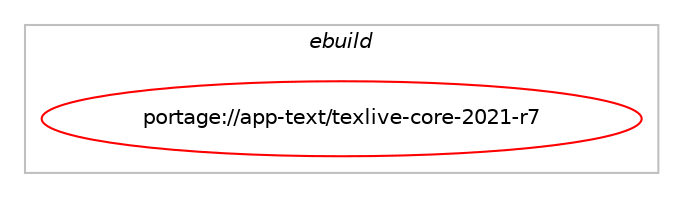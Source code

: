 digraph prolog {

# *************
# Graph options
# *************

newrank=true;
concentrate=true;
compound=true;
graph [rankdir=LR,fontname=Helvetica,fontsize=10,ranksep=1.5];#, ranksep=2.5, nodesep=0.2];
edge  [arrowhead=vee];
node  [fontname=Helvetica,fontsize=10];

# **********
# The ebuild
# **********

subgraph cluster_leftcol {
color=gray;
label=<<i>ebuild</i>>;
id [label="portage://app-text/texlive-core-2021-r7", color=red, width=4, href="../app-text/texlive-core-2021-r7.svg"];
}

# ****************
# The dependencies
# ****************

subgraph cluster_midcol {
color=gray;
label=<<i>dependencies</i>>;
subgraph cluster_compile {
fillcolor="#eeeeee";
style=filled;
label=<<i>compile</i>>;
# *** BEGIN UNKNOWN DEPENDENCY TYPE (TODO) ***
# id -> equal(use_conditional_group(positive,X,portage://app-text/texlive-core-2021-r7,[package_dependency(portage://app-text/texlive-core-2021-r7,install,no,x11-libs,libX11,none,[,,],[],[]),package_dependency(portage://app-text/texlive-core-2021-r7,install,no,x11-libs,libXmu,none,[,,],[],[])]))
# *** END UNKNOWN DEPENDENCY TYPE (TODO) ***

# *** BEGIN UNKNOWN DEPENDENCY TYPE (TODO) ***
# id -> equal(use_conditional_group(positive,xetex,portage://app-text/texlive-core-2021-r7,[package_dependency(portage://app-text/texlive-core-2021-r7,install,no,app-text,teckit,greaterequal,[2.5.3,,,2.5.3],[],[]),package_dependency(portage://app-text/texlive-core-2021-r7,install,no,media-libs,fontconfig,none,[,,],[],[])]))
# *** END UNKNOWN DEPENDENCY TYPE (TODO) ***

# *** BEGIN UNKNOWN DEPENDENCY TYPE (TODO) ***
# id -> equal(use_conditional_group(positive,xindy,portage://app-text/texlive-core-2021-r7,[package_dependency(portage://app-text/texlive-core-2021-r7,install,no,dev-lisp,clisp,none,[,,],any_same_slot,[])]))
# *** END UNKNOWN DEPENDENCY TYPE (TODO) ***

# *** BEGIN UNKNOWN DEPENDENCY TYPE (TODO) ***
# id -> equal(package_dependency(portage://app-text/texlive-core-2021-r7,install,no,app-text,libpaper,none,[,,],any_same_slot,[]))
# *** END UNKNOWN DEPENDENCY TYPE (TODO) ***

# *** BEGIN UNKNOWN DEPENDENCY TYPE (TODO) ***
# id -> equal(package_dependency(portage://app-text/texlive-core-2021-r7,install,no,dev-libs,gmp,none,[,,],any_same_slot,[]))
# *** END UNKNOWN DEPENDENCY TYPE (TODO) ***

# *** BEGIN UNKNOWN DEPENDENCY TYPE (TODO) ***
# id -> equal(package_dependency(portage://app-text/texlive-core-2021-r7,install,no,dev-libs,icu,greaterequal,[50,,,50],any_same_slot,[]))
# *** END UNKNOWN DEPENDENCY TYPE (TODO) ***

# *** BEGIN UNKNOWN DEPENDENCY TYPE (TODO) ***
# id -> equal(package_dependency(portage://app-text/texlive-core-2021-r7,install,no,dev-libs,kpathsea,greaterequal,[6.3.2,,,6.3.2],any_same_slot,[]))
# *** END UNKNOWN DEPENDENCY TYPE (TODO) ***

# *** BEGIN UNKNOWN DEPENDENCY TYPE (TODO) ***
# id -> equal(package_dependency(portage://app-text/texlive-core-2021-r7,install,no,dev-libs,mpfr,none,[,,],any_same_slot,[]))
# *** END UNKNOWN DEPENDENCY TYPE (TODO) ***

# *** BEGIN UNKNOWN DEPENDENCY TYPE (TODO) ***
# id -> equal(package_dependency(portage://app-text/texlive-core-2021-r7,install,no,dev-libs,ptexenc,greaterequal,[1.3.8,,,1.3.8],[],[]))
# *** END UNKNOWN DEPENDENCY TYPE (TODO) ***

# *** BEGIN UNKNOWN DEPENDENCY TYPE (TODO) ***
# id -> equal(package_dependency(portage://app-text/texlive-core-2021-r7,install,no,dev-libs,zziplib,none,[,,],any_same_slot,[]))
# *** END UNKNOWN DEPENDENCY TYPE (TODO) ***

# *** BEGIN UNKNOWN DEPENDENCY TYPE (TODO) ***
# id -> equal(package_dependency(portage://app-text/texlive-core-2021-r7,install,no,media-gfx,graphite2,none,[,,],[],[]))
# *** END UNKNOWN DEPENDENCY TYPE (TODO) ***

# *** BEGIN UNKNOWN DEPENDENCY TYPE (TODO) ***
# id -> equal(package_dependency(portage://app-text/texlive-core-2021-r7,install,no,media-libs,freetype,none,[,,],[slot(2)],[]))
# *** END UNKNOWN DEPENDENCY TYPE (TODO) ***

# *** BEGIN UNKNOWN DEPENDENCY TYPE (TODO) ***
# id -> equal(package_dependency(portage://app-text/texlive-core-2021-r7,install,no,media-libs,gd,none,[,,],[],[use(enable(png),none)]))
# *** END UNKNOWN DEPENDENCY TYPE (TODO) ***

# *** BEGIN UNKNOWN DEPENDENCY TYPE (TODO) ***
# id -> equal(package_dependency(portage://app-text/texlive-core-2021-r7,install,no,media-libs,harfbuzz,greaterequal,[1.4.5,,,1.4.5],any_same_slot,[use(enable(icu),none),use(enable(graphite),none)]))
# *** END UNKNOWN DEPENDENCY TYPE (TODO) ***

# *** BEGIN UNKNOWN DEPENDENCY TYPE (TODO) ***
# id -> equal(package_dependency(portage://app-text/texlive-core-2021-r7,install,no,media-libs,libpng,greaterequal,[1.2.43,,-r2,1.2.43-r2],[slot(0),equal],[]))
# *** END UNKNOWN DEPENDENCY TYPE (TODO) ***

# *** BEGIN UNKNOWN DEPENDENCY TYPE (TODO) ***
# id -> equal(package_dependency(portage://app-text/texlive-core-2021-r7,install,no,sys-libs,zlib,none,[,,],[],[]))
# *** END UNKNOWN DEPENDENCY TYPE (TODO) ***

# *** BEGIN UNKNOWN DEPENDENCY TYPE (TODO) ***
# id -> equal(package_dependency(portage://app-text/texlive-core-2021-r7,install,no,x11-libs,cairo,greaterequal,[1.12,,,1.12],[],[]))
# *** END UNKNOWN DEPENDENCY TYPE (TODO) ***

# *** BEGIN UNKNOWN DEPENDENCY TYPE (TODO) ***
# id -> equal(package_dependency(portage://app-text/texlive-core-2021-r7,install,no,x11-libs,pixman,greaterequal,[0.18,,,0.18],[],[]))
# *** END UNKNOWN DEPENDENCY TYPE (TODO) ***

# *** BEGIN UNKNOWN DEPENDENCY TYPE (TODO) ***
# id -> equal(package_dependency(portage://app-text/texlive-core-2021-r7,install,weak,app-text,epspdf,none,[,,],[],[]))
# *** END UNKNOWN DEPENDENCY TYPE (TODO) ***

# *** BEGIN UNKNOWN DEPENDENCY TYPE (TODO) ***
# id -> equal(package_dependency(portage://app-text/texlive-core-2021-r7,install,weak,app-text,pdfjam,none,[,,],[],[]))
# *** END UNKNOWN DEPENDENCY TYPE (TODO) ***

}
subgraph cluster_compileandrun {
fillcolor="#eeeeee";
style=filled;
label=<<i>compile and run</i>>;
}
subgraph cluster_run {
fillcolor="#eeeeee";
style=filled;
label=<<i>run</i>>;
# *** BEGIN UNKNOWN DEPENDENCY TYPE (TODO) ***
# id -> equal(use_conditional_group(positive,X,portage://app-text/texlive-core-2021-r7,[package_dependency(portage://app-text/texlive-core-2021-r7,run,no,x11-libs,libX11,none,[,,],[],[]),package_dependency(portage://app-text/texlive-core-2021-r7,run,no,x11-libs,libXmu,none,[,,],[],[])]))
# *** END UNKNOWN DEPENDENCY TYPE (TODO) ***

# *** BEGIN UNKNOWN DEPENDENCY TYPE (TODO) ***
# id -> equal(use_conditional_group(positive,tk,portage://app-text/texlive-core-2021-r7,[package_dependency(portage://app-text/texlive-core-2021-r7,run,no,dev-lang,tk,none,[,,],[],[]),package_dependency(portage://app-text/texlive-core-2021-r7,run,no,dev-perl,Tk,none,[,,],[],[])]))
# *** END UNKNOWN DEPENDENCY TYPE (TODO) ***

# *** BEGIN UNKNOWN DEPENDENCY TYPE (TODO) ***
# id -> equal(use_conditional_group(positive,xetex,portage://app-text/texlive-core-2021-r7,[package_dependency(portage://app-text/texlive-core-2021-r7,run,no,app-text,teckit,greaterequal,[2.5.3,,,2.5.3],[],[]),package_dependency(portage://app-text/texlive-core-2021-r7,run,no,media-libs,fontconfig,none,[,,],[],[])]))
# *** END UNKNOWN DEPENDENCY TYPE (TODO) ***

# *** BEGIN UNKNOWN DEPENDENCY TYPE (TODO) ***
# id -> equal(use_conditional_group(positive,xindy,portage://app-text/texlive-core-2021-r7,[package_dependency(portage://app-text/texlive-core-2021-r7,run,no,dev-lisp,clisp,none,[,,],any_same_slot,[])]))
# *** END UNKNOWN DEPENDENCY TYPE (TODO) ***

# *** BEGIN UNKNOWN DEPENDENCY TYPE (TODO) ***
# id -> equal(package_dependency(portage://app-text/texlive-core-2021-r7,run,no,app-text,dvipsk,greaterequal,[5.997,,,5.997],[],[]))
# *** END UNKNOWN DEPENDENCY TYPE (TODO) ***

# *** BEGIN UNKNOWN DEPENDENCY TYPE (TODO) ***
# id -> equal(package_dependency(portage://app-text/texlive-core-2021-r7,run,no,app-text,libpaper,none,[,,],any_same_slot,[]))
# *** END UNKNOWN DEPENDENCY TYPE (TODO) ***

# *** BEGIN UNKNOWN DEPENDENCY TYPE (TODO) ***
# id -> equal(package_dependency(portage://app-text/texlive-core-2021-r7,run,no,app-text,ps2pkm,greaterequal,[1.8,,_p20170524,1.8_p20170524],[],[]))
# *** END UNKNOWN DEPENDENCY TYPE (TODO) ***

# *** BEGIN UNKNOWN DEPENDENCY TYPE (TODO) ***
# id -> equal(package_dependency(portage://app-text/texlive-core-2021-r7,run,no,dev-libs,gmp,none,[,,],any_same_slot,[]))
# *** END UNKNOWN DEPENDENCY TYPE (TODO) ***

# *** BEGIN UNKNOWN DEPENDENCY TYPE (TODO) ***
# id -> equal(package_dependency(portage://app-text/texlive-core-2021-r7,run,no,dev-libs,icu,greaterequal,[50,,,50],any_same_slot,[]))
# *** END UNKNOWN DEPENDENCY TYPE (TODO) ***

# *** BEGIN UNKNOWN DEPENDENCY TYPE (TODO) ***
# id -> equal(package_dependency(portage://app-text/texlive-core-2021-r7,run,no,dev-libs,kpathsea,greaterequal,[6.3.2,,,6.3.2],any_same_slot,[]))
# *** END UNKNOWN DEPENDENCY TYPE (TODO) ***

# *** BEGIN UNKNOWN DEPENDENCY TYPE (TODO) ***
# id -> equal(package_dependency(portage://app-text/texlive-core-2021-r7,run,no,dev-libs,mpfr,none,[,,],any_same_slot,[]))
# *** END UNKNOWN DEPENDENCY TYPE (TODO) ***

# *** BEGIN UNKNOWN DEPENDENCY TYPE (TODO) ***
# id -> equal(package_dependency(portage://app-text/texlive-core-2021-r7,run,no,dev-libs,ptexenc,greaterequal,[1.3.8,,,1.3.8],[],[]))
# *** END UNKNOWN DEPENDENCY TYPE (TODO) ***

# *** BEGIN UNKNOWN DEPENDENCY TYPE (TODO) ***
# id -> equal(package_dependency(portage://app-text/texlive-core-2021-r7,run,no,dev-libs,zziplib,none,[,,],any_same_slot,[]))
# *** END UNKNOWN DEPENDENCY TYPE (TODO) ***

# *** BEGIN UNKNOWN DEPENDENCY TYPE (TODO) ***
# id -> equal(package_dependency(portage://app-text/texlive-core-2021-r7,run,no,dev-perl,File-HomeDir,none,[,,],[],[]))
# *** END UNKNOWN DEPENDENCY TYPE (TODO) ***

# *** BEGIN UNKNOWN DEPENDENCY TYPE (TODO) ***
# id -> equal(package_dependency(portage://app-text/texlive-core-2021-r7,run,no,dev-perl,Log-Dispatch,none,[,,],[],[]))
# *** END UNKNOWN DEPENDENCY TYPE (TODO) ***

# *** BEGIN UNKNOWN DEPENDENCY TYPE (TODO) ***
# id -> equal(package_dependency(portage://app-text/texlive-core-2021-r7,run,no,dev-perl,Unicode-LineBreak,none,[,,],[],[]))
# *** END UNKNOWN DEPENDENCY TYPE (TODO) ***

# *** BEGIN UNKNOWN DEPENDENCY TYPE (TODO) ***
# id -> equal(package_dependency(portage://app-text/texlive-core-2021-r7,run,no,dev-perl,YAML-Tiny,none,[,,],[],[]))
# *** END UNKNOWN DEPENDENCY TYPE (TODO) ***

# *** BEGIN UNKNOWN DEPENDENCY TYPE (TODO) ***
# id -> equal(package_dependency(portage://app-text/texlive-core-2021-r7,run,no,dev-tex,bibtexu,greaterequal,[3.71,,_p20170524,3.71_p20170524],[],[]))
# *** END UNKNOWN DEPENDENCY TYPE (TODO) ***

# *** BEGIN UNKNOWN DEPENDENCY TYPE (TODO) ***
# id -> equal(package_dependency(portage://app-text/texlive-core-2021-r7,run,no,media-gfx,graphite2,none,[,,],[],[]))
# *** END UNKNOWN DEPENDENCY TYPE (TODO) ***

# *** BEGIN UNKNOWN DEPENDENCY TYPE (TODO) ***
# id -> equal(package_dependency(portage://app-text/texlive-core-2021-r7,run,no,media-libs,freetype,none,[,,],[slot(2)],[]))
# *** END UNKNOWN DEPENDENCY TYPE (TODO) ***

# *** BEGIN UNKNOWN DEPENDENCY TYPE (TODO) ***
# id -> equal(package_dependency(portage://app-text/texlive-core-2021-r7,run,no,media-libs,gd,none,[,,],[],[use(enable(png),none)]))
# *** END UNKNOWN DEPENDENCY TYPE (TODO) ***

# *** BEGIN UNKNOWN DEPENDENCY TYPE (TODO) ***
# id -> equal(package_dependency(portage://app-text/texlive-core-2021-r7,run,no,media-libs,harfbuzz,greaterequal,[1.4.5,,,1.4.5],any_same_slot,[use(enable(icu),none),use(enable(graphite),none)]))
# *** END UNKNOWN DEPENDENCY TYPE (TODO) ***

# *** BEGIN UNKNOWN DEPENDENCY TYPE (TODO) ***
# id -> equal(package_dependency(portage://app-text/texlive-core-2021-r7,run,no,media-libs,libpng,greaterequal,[1.2.43,,-r2,1.2.43-r2],[slot(0),equal],[]))
# *** END UNKNOWN DEPENDENCY TYPE (TODO) ***

# *** BEGIN UNKNOWN DEPENDENCY TYPE (TODO) ***
# id -> equal(package_dependency(portage://app-text/texlive-core-2021-r7,run,no,sys-libs,zlib,none,[,,],[],[]))
# *** END UNKNOWN DEPENDENCY TYPE (TODO) ***

# *** BEGIN UNKNOWN DEPENDENCY TYPE (TODO) ***
# id -> equal(package_dependency(portage://app-text/texlive-core-2021-r7,run,no,virtual,perl-Getopt-Long,none,[,,],[],[]))
# *** END UNKNOWN DEPENDENCY TYPE (TODO) ***

# *** BEGIN UNKNOWN DEPENDENCY TYPE (TODO) ***
# id -> equal(package_dependency(portage://app-text/texlive-core-2021-r7,run,no,x11-libs,cairo,greaterequal,[1.12,,,1.12],[],[]))
# *** END UNKNOWN DEPENDENCY TYPE (TODO) ***

# *** BEGIN UNKNOWN DEPENDENCY TYPE (TODO) ***
# id -> equal(package_dependency(portage://app-text/texlive-core-2021-r7,run,no,x11-libs,pixman,greaterequal,[0.18,,,0.18],[],[]))
# *** END UNKNOWN DEPENDENCY TYPE (TODO) ***

# *** BEGIN UNKNOWN DEPENDENCY TYPE (TODO) ***
# id -> equal(package_dependency(portage://app-text/texlive-core-2021-r7,run,weak,app-text,epspdf,none,[,,],[],[]))
# *** END UNKNOWN DEPENDENCY TYPE (TODO) ***

# *** BEGIN UNKNOWN DEPENDENCY TYPE (TODO) ***
# id -> equal(package_dependency(portage://app-text/texlive-core-2021-r7,run,weak,app-text,pdfjam,none,[,,],[],[]))
# *** END UNKNOWN DEPENDENCY TYPE (TODO) ***

}
}

# **************
# The candidates
# **************

subgraph cluster_choices {
rank=same;
color=gray;
label=<<i>candidates</i>>;

}

}
